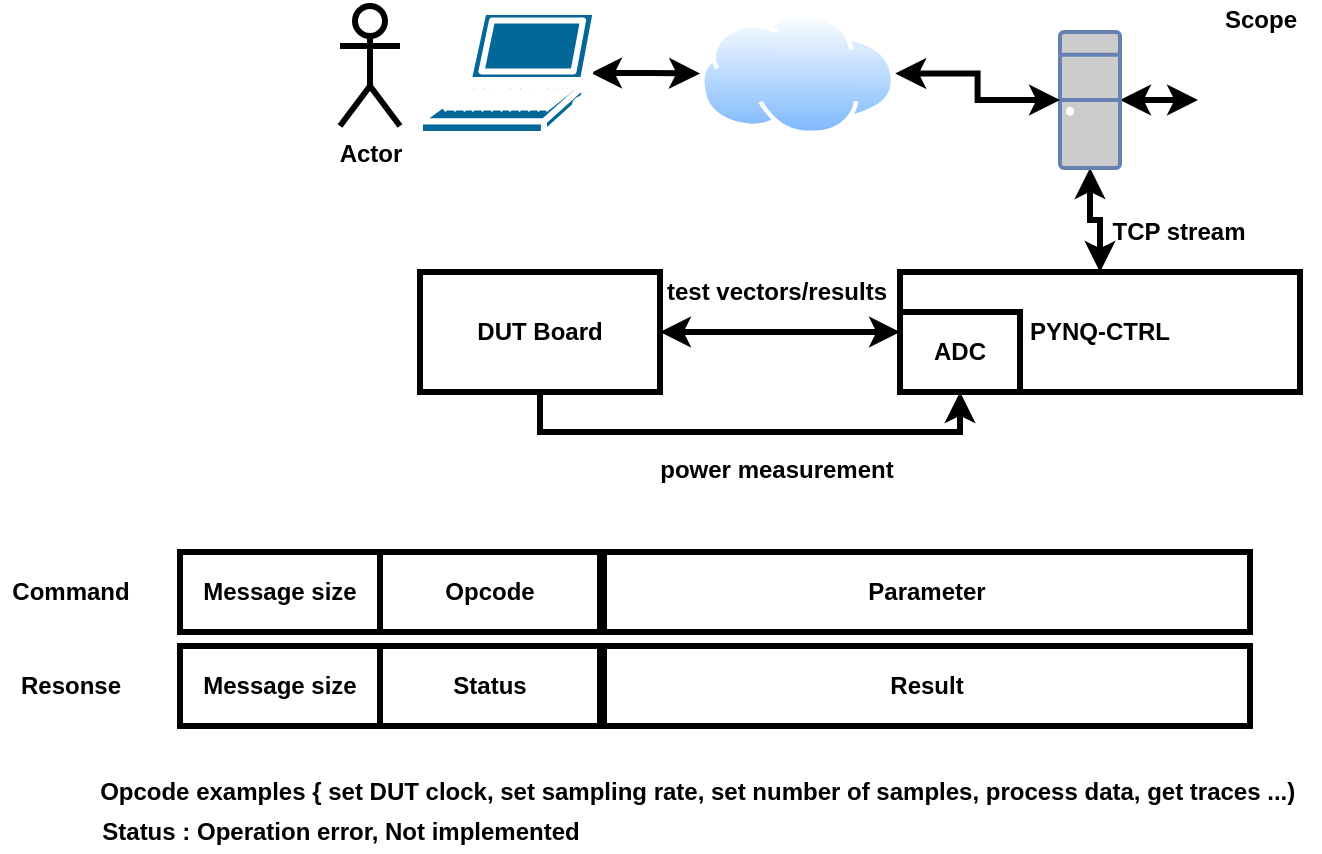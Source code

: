 <mxfile version="12.8.0" type="github"><diagram id="THbWzSbik7LoXLXBeMN0" name="Page-1"><mxGraphModel dx="801" dy="434" grid="1" gridSize="10" guides="1" tooltips="1" connect="1" arrows="1" fold="1" page="1" pageScale="1" pageWidth="850" pageHeight="1100" math="0" shadow="0"><root><mxCell id="0"/><mxCell id="1" parent="0"/><mxCell id="de4fx-ZWpf4eSU2UbvIu-2" value="PYNQ-CTRL" style="rounded=0;whiteSpace=wrap;html=1;strokeWidth=3;fontStyle=1" vertex="1" parent="1"><mxGeometry x="500" y="280" width="200" height="60" as="geometry"/></mxCell><mxCell id="de4fx-ZWpf4eSU2UbvIu-5" style="edgeStyle=orthogonalEdgeStyle;rounded=0;orthogonalLoop=1;jettySize=auto;html=1;exitX=0.5;exitY=1;exitDx=0;exitDy=0;entryX=0.5;entryY=1;entryDx=0;entryDy=0;strokeWidth=3;fontStyle=1" edge="1" parent="1" source="de4fx-ZWpf4eSU2UbvIu-3" target="de4fx-ZWpf4eSU2UbvIu-4"><mxGeometry relative="1" as="geometry"/></mxCell><mxCell id="de4fx-ZWpf4eSU2UbvIu-6" style="edgeStyle=orthogonalEdgeStyle;rounded=0;orthogonalLoop=1;jettySize=auto;html=1;exitX=1;exitY=0.5;exitDx=0;exitDy=0;entryX=0;entryY=0.25;entryDx=0;entryDy=0;startArrow=classic;startFill=1;strokeWidth=3;fontStyle=1" edge="1" parent="1" source="de4fx-ZWpf4eSU2UbvIu-3" target="de4fx-ZWpf4eSU2UbvIu-4"><mxGeometry relative="1" as="geometry"/></mxCell><mxCell id="de4fx-ZWpf4eSU2UbvIu-3" value="DUT Board" style="rounded=0;whiteSpace=wrap;html=1;strokeWidth=3;fontStyle=1" vertex="1" parent="1"><mxGeometry x="260" y="280" width="120" height="60" as="geometry"/></mxCell><mxCell id="de4fx-ZWpf4eSU2UbvIu-4" value="ADC" style="rounded=0;whiteSpace=wrap;html=1;strokeWidth=3;fontStyle=1" vertex="1" parent="1"><mxGeometry x="500" y="300" width="60" height="40" as="geometry"/></mxCell><mxCell id="de4fx-ZWpf4eSU2UbvIu-11" value="" style="edgeStyle=orthogonalEdgeStyle;rounded=0;orthogonalLoop=1;jettySize=auto;html=1;startArrow=classic;startFill=1;strokeWidth=3;fontStyle=1" edge="1" parent="1" source="de4fx-ZWpf4eSU2UbvIu-8" target="de4fx-ZWpf4eSU2UbvIu-2"><mxGeometry relative="1" as="geometry"/></mxCell><mxCell id="de4fx-ZWpf4eSU2UbvIu-43" style="edgeStyle=orthogonalEdgeStyle;rounded=0;orthogonalLoop=1;jettySize=auto;html=1;exitX=1;exitY=0.5;exitDx=0;exitDy=0;exitPerimeter=0;entryX=0;entryY=0.5;entryDx=0;entryDy=0;startArrow=classic;startFill=1;strokeWidth=3;fontStyle=1" edge="1" parent="1" source="de4fx-ZWpf4eSU2UbvIu-8" target="de4fx-ZWpf4eSU2UbvIu-40"><mxGeometry relative="1" as="geometry"/></mxCell><mxCell id="de4fx-ZWpf4eSU2UbvIu-8" value="" style="fontColor=#0066CC;verticalAlign=top;verticalLabelPosition=bottom;labelPosition=center;align=center;html=1;outlineConnect=0;fillColor=#CCCCCC;strokeColor=#6881B3;gradientColor=none;gradientDirection=north;strokeWidth=3;shape=mxgraph.networks.desktop_pc;fontStyle=1" vertex="1" parent="1"><mxGeometry x="580" y="160" width="30" height="68" as="geometry"/></mxCell><mxCell id="de4fx-ZWpf4eSU2UbvIu-22" style="edgeStyle=orthogonalEdgeStyle;rounded=0;orthogonalLoop=1;jettySize=auto;html=1;exitX=0.95;exitY=0.5;exitDx=0;exitDy=0;exitPerimeter=0;entryX=0;entryY=0.5;entryDx=0;entryDy=0;startArrow=classic;startFill=1;strokeWidth=3;fontStyle=1" edge="1" parent="1" source="de4fx-ZWpf4eSU2UbvIu-12" target="de4fx-ZWpf4eSU2UbvIu-18"><mxGeometry relative="1" as="geometry"/></mxCell><mxCell id="de4fx-ZWpf4eSU2UbvIu-12" value="" style="shape=mxgraph.cisco.computers_and_peripherals.laptop;html=1;dashed=0;fillColor=#036897;strokeColor=#ffffff;strokeWidth=3;verticalLabelPosition=bottom;verticalAlign=top;fontStyle=1" vertex="1" parent="1"><mxGeometry x="260" y="150" width="90" height="61" as="geometry"/></mxCell><mxCell id="de4fx-ZWpf4eSU2UbvIu-15" value="Actor" style="shape=umlActor;verticalLabelPosition=bottom;labelBackgroundColor=#ffffff;verticalAlign=top;html=1;outlineConnect=0;strokeWidth=3;fontStyle=1" vertex="1" parent="1"><mxGeometry x="220" y="147" width="30" height="60" as="geometry"/></mxCell><mxCell id="de4fx-ZWpf4eSU2UbvIu-21" style="edgeStyle=orthogonalEdgeStyle;rounded=0;orthogonalLoop=1;jettySize=auto;html=1;exitX=1;exitY=0.5;exitDx=0;exitDy=0;entryX=0;entryY=0.5;entryDx=0;entryDy=0;entryPerimeter=0;startArrow=classic;startFill=1;strokeWidth=3;fontStyle=1" edge="1" parent="1" source="de4fx-ZWpf4eSU2UbvIu-18" target="de4fx-ZWpf4eSU2UbvIu-8"><mxGeometry relative="1" as="geometry"/></mxCell><mxCell id="de4fx-ZWpf4eSU2UbvIu-18" value="" style="aspect=fixed;perimeter=ellipsePerimeter;html=1;align=center;shadow=0;dashed=0;spacingTop=3;image;image=img/lib/active_directory/internet_cloud.svg;strokeWidth=3;fontStyle=1" vertex="1" parent="1"><mxGeometry x="400" y="150" width="97.62" height="61.5" as="geometry"/></mxCell><mxCell id="de4fx-ZWpf4eSU2UbvIu-23" value="power measurement&lt;br&gt;" style="text;html=1;align=center;verticalAlign=middle;resizable=0;points=[];autosize=1;strokeWidth=3;fontStyle=1" vertex="1" parent="1"><mxGeometry x="373" y="369" width="130" height="20" as="geometry"/></mxCell><mxCell id="de4fx-ZWpf4eSU2UbvIu-24" value="test vectors/results" style="text;html=1;align=center;verticalAlign=middle;resizable=0;points=[];autosize=1;strokeWidth=3;fontStyle=1" vertex="1" parent="1"><mxGeometry x="373" y="280" width="130" height="20" as="geometry"/></mxCell><mxCell id="de4fx-ZWpf4eSU2UbvIu-25" value="TCP stream" style="text;html=1;align=center;verticalAlign=middle;resizable=0;points=[];autosize=1;strokeWidth=3;fontStyle=1" vertex="1" parent="1"><mxGeometry x="599" y="250" width="80" height="20" as="geometry"/></mxCell><mxCell id="de4fx-ZWpf4eSU2UbvIu-26" value="Parameter" style="rounded=0;whiteSpace=wrap;html=1;strokeWidth=3;fontStyle=1" vertex="1" parent="1"><mxGeometry x="352" y="420" width="323" height="40" as="geometry"/></mxCell><mxCell id="de4fx-ZWpf4eSU2UbvIu-27" value="Message size" style="rounded=0;whiteSpace=wrap;html=1;strokeWidth=3;fontStyle=1" vertex="1" parent="1"><mxGeometry x="140" y="420" width="100" height="40" as="geometry"/></mxCell><mxCell id="de4fx-ZWpf4eSU2UbvIu-28" value="Opcode" style="rounded=0;whiteSpace=wrap;html=1;strokeWidth=3;fontStyle=1" vertex="1" parent="1"><mxGeometry x="240" y="420" width="110" height="40" as="geometry"/></mxCell><mxCell id="de4fx-ZWpf4eSU2UbvIu-29" value="Command" style="text;html=1;align=center;verticalAlign=middle;resizable=0;points=[];autosize=1;strokeWidth=3;fontStyle=1" vertex="1" parent="1"><mxGeometry x="50" y="430" width="70" height="20" as="geometry"/></mxCell><mxCell id="de4fx-ZWpf4eSU2UbvIu-30" value="Result" style="rounded=0;whiteSpace=wrap;html=1;strokeWidth=3;fontStyle=1" vertex="1" parent="1"><mxGeometry x="352" y="467" width="323" height="40" as="geometry"/></mxCell><mxCell id="de4fx-ZWpf4eSU2UbvIu-31" value="Message size" style="rounded=0;whiteSpace=wrap;html=1;strokeWidth=3;fontStyle=1" vertex="1" parent="1"><mxGeometry x="140" y="467" width="100" height="40" as="geometry"/></mxCell><mxCell id="de4fx-ZWpf4eSU2UbvIu-32" value="Status" style="rounded=0;whiteSpace=wrap;html=1;strokeWidth=3;fontStyle=1" vertex="1" parent="1"><mxGeometry x="240" y="467" width="110" height="40" as="geometry"/></mxCell><mxCell id="de4fx-ZWpf4eSU2UbvIu-33" value="Resonse" style="text;html=1;align=center;verticalAlign=middle;resizable=0;points=[];autosize=1;strokeWidth=3;fontStyle=1" vertex="1" parent="1"><mxGeometry x="50" y="477" width="70" height="20" as="geometry"/></mxCell><mxCell id="de4fx-ZWpf4eSU2UbvIu-40" value="" style="shape=image;html=1;verticalAlign=top;verticalLabelPosition=bottom;labelBackgroundColor=#ffffff;imageAspect=0;aspect=fixed;image=https://cdn1.iconfinder.com/data/icons/CrystalClear/16x16/actions/oscilloscope.png;strokeWidth=3;fontStyle=1" vertex="1" parent="1"><mxGeometry x="649" y="168.5" width="51" height="51" as="geometry"/></mxCell><mxCell id="de4fx-ZWpf4eSU2UbvIu-45" value="&lt;b&gt;Scope&lt;/b&gt;" style="text;html=1;align=center;verticalAlign=middle;resizable=0;points=[];autosize=1;" vertex="1" parent="1"><mxGeometry x="655" y="144" width="50" height="20" as="geometry"/></mxCell><mxCell id="de4fx-ZWpf4eSU2UbvIu-46" value="&lt;b&gt;Opcode examples { set DUT clock, set sampling rate, set number of samples, process data, get traces ...)&amp;nbsp;&lt;/b&gt;" style="text;html=1;align=center;verticalAlign=middle;resizable=0;points=[];autosize=1;" vertex="1" parent="1"><mxGeometry x="90" y="530" width="620" height="20" as="geometry"/></mxCell><mxCell id="de4fx-ZWpf4eSU2UbvIu-47" value="&lt;b&gt;Status : Operation error, Not implemented&lt;/b&gt;" style="text;html=1;align=center;verticalAlign=middle;resizable=0;points=[];autosize=1;" vertex="1" parent="1"><mxGeometry x="95" y="550" width="250" height="20" as="geometry"/></mxCell></root></mxGraphModel></diagram></mxfile>